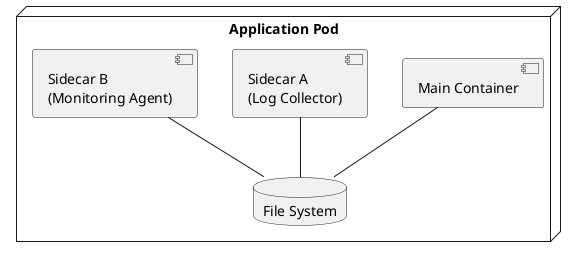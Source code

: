 @startuml
skinparam backgroundcolor transparent

node "Application Pod" {
    component [Main Container] as m
    component [Sidecar A\n(Log Collector)] as sa
    component [Sidecar B\n(Monitoring Agent)] as sb
    database "File System" as f

    m -down- f
    sa -down- f
    sb -down- f
}

@enduml

